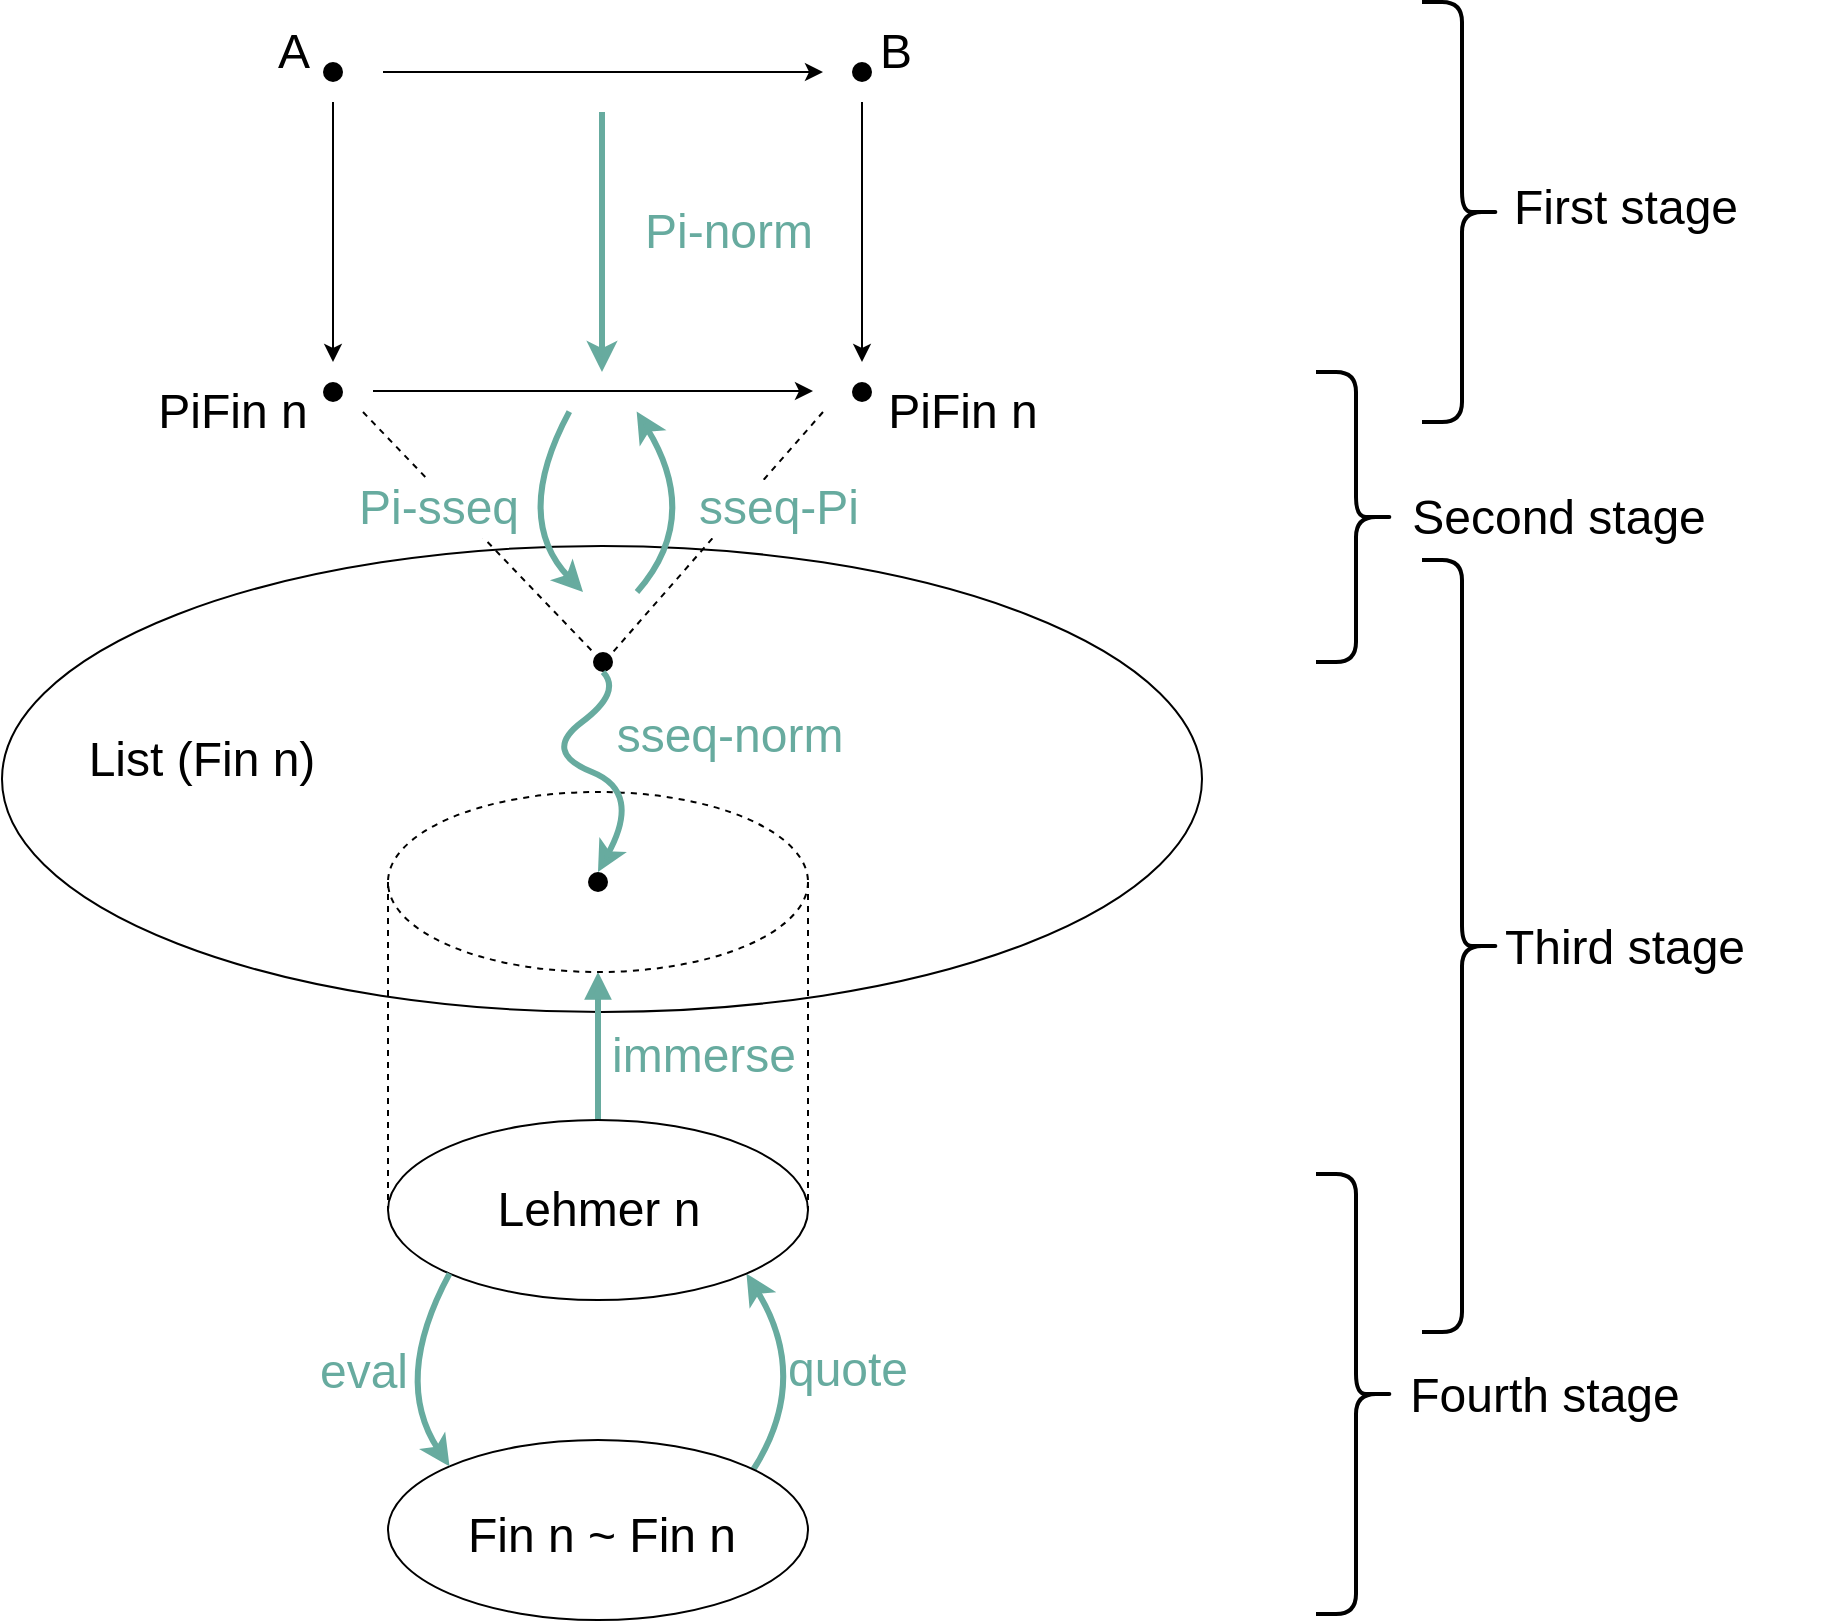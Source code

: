 <mxfile version="12.1.9" type="device" pages="1"><diagram id="sUU7DllmiOJUvv-3NNrd" name="Page-1"><mxGraphModel dx="1908" dy="1032" grid="1" gridSize="10" guides="1" tooltips="1" connect="1" arrows="1" fold="1" page="1" pageScale="1" pageWidth="827" pageHeight="1169" math="0" shadow="0"><root><mxCell id="0"/><mxCell id="1" parent="0"/><mxCell id="GX-49WzdzOc4Dh4YQH5e-21" value="" style="endArrow=classic;html=1;fillColor=#ffffff;fontSize=16;entryX=1;entryY=1;entryDx=0;entryDy=0;exitX=1;exitY=1;exitDx=0;exitDy=0;curved=1;strokeWidth=3;fontColor=#67AB9F;strokeColor=#67AB9F;" edge="1" parent="1" target="GX-49WzdzOc4Dh4YQH5e-2"><mxGeometry width="50" height="50" relative="1" as="geometry"><mxPoint x="504.754" y="760.18" as="sourcePoint"/><mxPoint x="504.754" y="663.82" as="targetPoint"/><Array as="points"><mxPoint x="535" y="714"/></Array></mxGeometry></mxCell><mxCell id="GX-49WzdzOc4Dh4YQH5e-1" value="" style="ellipse;whiteSpace=wrap;html=1;connectable=0;fillOpacity=0;strokeOpacity=100;" vertex="1" parent="1"><mxGeometry x="130" y="297" width="600" height="233" as="geometry"/></mxCell><mxCell id="GX-49WzdzOc4Dh4YQH5e-23" style="edgeStyle=orthogonalEdgeStyle;rounded=1;orthogonalLoop=1;jettySize=auto;html=1;exitX=0.5;exitY=1;exitDx=0;exitDy=0;entryX=0.5;entryY=0;entryDx=0;entryDy=0;startArrow=block;endArrow=none;endFill=0;strokeWidth=3;fillColor=#ffffff;fontSize=16;fontColor=#67AB9F;strokeColor=#67AB9F;" edge="1" parent="1" source="GX-49WzdzOc4Dh4YQH5e-4" target="GX-49WzdzOc4Dh4YQH5e-2"><mxGeometry relative="1" as="geometry"/></mxCell><mxCell id="GX-49WzdzOc4Dh4YQH5e-2" value="" style="ellipse;whiteSpace=wrap;html=1;" vertex="1" parent="1"><mxGeometry x="323" y="584" width="210" height="90" as="geometry"/></mxCell><mxCell id="GX-49WzdzOc4Dh4YQH5e-4" value="" style="ellipse;whiteSpace=wrap;html=1;dashed=1;" vertex="1" parent="1"><mxGeometry x="323" y="420" width="210" height="90" as="geometry"/></mxCell><mxCell id="GX-49WzdzOc4Dh4YQH5e-5" value="" style="endArrow=none;dashed=1;html=1;entryX=0;entryY=0.5;entryDx=0;entryDy=0;exitX=0;exitY=0.5;exitDx=0;exitDy=0;" edge="1" parent="1" source="GX-49WzdzOc4Dh4YQH5e-4" target="GX-49WzdzOc4Dh4YQH5e-2"><mxGeometry width="50" height="50" relative="1" as="geometry"><mxPoint x="155" y="735" as="sourcePoint"/><mxPoint x="205" y="685" as="targetPoint"/></mxGeometry></mxCell><mxCell id="GX-49WzdzOc4Dh4YQH5e-6" value="" style="endArrow=none;dashed=1;html=1;entryX=1;entryY=0.5;entryDx=0;entryDy=0;exitX=1;exitY=0.5;exitDx=0;exitDy=0;" edge="1" parent="1" source="GX-49WzdzOc4Dh4YQH5e-4" target="GX-49WzdzOc4Dh4YQH5e-2"><mxGeometry width="50" height="50" relative="1" as="geometry"><mxPoint x="525" y="480" as="sourcePoint"/><mxPoint x="533" y="620" as="targetPoint"/></mxGeometry></mxCell><mxCell id="GX-49WzdzOc4Dh4YQH5e-8" value="&lt;font style=&quot;font-size: 24px;&quot;&gt;immerse&lt;/font&gt;" style="text;html=1;strokeColor=none;fillColor=none;align=center;verticalAlign=middle;whiteSpace=wrap;rounded=0;perimeterSpacing=0;fontSize=24;fontColor=#67AB9F;" vertex="1" parent="1"><mxGeometry x="445.5" y="540" width="70" height="24" as="geometry"/></mxCell><mxCell id="GX-49WzdzOc4Dh4YQH5e-11" value="Lehmer n" style="text;html=1;strokeColor=none;fillColor=none;align=center;verticalAlign=middle;whiteSpace=wrap;rounded=0;fontSize=24;" vertex="1" parent="1"><mxGeometry x="375.5" y="616.5" width="105" height="25" as="geometry"/></mxCell><mxCell id="GX-49WzdzOc4Dh4YQH5e-12" value="List (Fin n)" style="text;html=1;strokeColor=none;fillColor=none;align=center;verticalAlign=middle;whiteSpace=wrap;rounded=0;fontSize=24;" vertex="1" parent="1"><mxGeometry x="160" y="391.5" width="140" height="25" as="geometry"/></mxCell><mxCell id="GX-49WzdzOc4Dh4YQH5e-14" value="" style="ellipse;whiteSpace=wrap;html=1;" vertex="1" parent="1"><mxGeometry x="323" y="744" width="210" height="90" as="geometry"/></mxCell><mxCell id="GX-49WzdzOc4Dh4YQH5e-15" value="Fin n ~ Fin n" style="text;html=1;strokeColor=none;fillColor=none;align=center;verticalAlign=middle;whiteSpace=wrap;rounded=0;fontSize=24;" vertex="1" parent="1"><mxGeometry x="336" y="779" width="188" height="25" as="geometry"/></mxCell><mxCell id="GX-49WzdzOc4Dh4YQH5e-17" value="" style="endArrow=classic;html=1;fillColor=#ffffff;fontSize=16;entryX=0;entryY=0;entryDx=0;entryDy=0;exitX=0;exitY=1;exitDx=0;exitDy=0;curved=1;strokeWidth=3;fontColor=#67AB9F;strokeColor=#67AB9F;" edge="1" parent="1" source="GX-49WzdzOc4Dh4YQH5e-2" target="GX-49WzdzOc4Dh4YQH5e-14"><mxGeometry width="50" height="50" relative="1" as="geometry"><mxPoint x="145" y="904" as="sourcePoint"/><mxPoint x="195" y="854" as="targetPoint"/><Array as="points"><mxPoint x="325" y="714"/></Array></mxGeometry></mxCell><mxCell id="GX-49WzdzOc4Dh4YQH5e-24" value="&lt;font style=&quot;font-size: 24px;&quot;&gt;quote&lt;br style=&quot;font-size: 24px;&quot;&gt;&lt;/font&gt;" style="text;html=1;strokeColor=none;fillColor=none;align=center;verticalAlign=middle;whiteSpace=wrap;rounded=0;perimeterSpacing=0;fontSize=24;fontColor=#67AB9F;" vertex="1" parent="1"><mxGeometry x="517.5" y="697" width="70" height="24" as="geometry"/></mxCell><mxCell id="GX-49WzdzOc4Dh4YQH5e-25" value="&lt;font style=&quot;font-size: 24px;&quot;&gt;eval&lt;br style=&quot;font-size: 24px;&quot;&gt;&lt;/font&gt;" style="text;html=1;strokeColor=none;fillColor=none;align=center;verticalAlign=middle;whiteSpace=wrap;rounded=0;perimeterSpacing=0;fontSize=24;fontColor=#67AB9F;" vertex="1" parent="1"><mxGeometry x="275.5" y="697.5" width="70" height="24" as="geometry"/></mxCell><mxCell id="GX-49WzdzOc4Dh4YQH5e-53" value="" style="shape=ellipse;fillColor=#000000;strokeColor=none;html=1;fontSize=16;" vertex="1" parent="1"><mxGeometry x="290.5" y="215" width="10" height="10" as="geometry"/></mxCell><mxCell id="GX-49WzdzOc4Dh4YQH5e-54" value="" style="shape=ellipse;fillColor=#000000;strokeColor=none;html=1;fontSize=16;" vertex="1" parent="1"><mxGeometry x="555" y="215" width="10" height="10" as="geometry"/></mxCell><mxCell id="GX-49WzdzOc4Dh4YQH5e-59" value="" style="shape=ellipse;fillColor=#000000;strokeColor=none;html=1;fontSize=16;" vertex="1" parent="1"><mxGeometry x="290.5" y="55" width="10" height="10" as="geometry"/></mxCell><mxCell id="GX-49WzdzOc4Dh4YQH5e-60" value="" style="shape=ellipse;fillColor=#000000;strokeColor=none;html=1;fontSize=16;" vertex="1" parent="1"><mxGeometry x="555" y="55" width="10" height="10" as="geometry"/></mxCell><mxCell id="GX-49WzdzOc4Dh4YQH5e-63" value="" style="endArrow=classic;html=1;strokeWidth=1;fillColor=#ffffff;fontSize=16;" edge="1" parent="1"><mxGeometry width="50" height="50" relative="1" as="geometry"><mxPoint x="295.5" y="75" as="sourcePoint"/><mxPoint x="295.5" y="205" as="targetPoint"/><Array as="points"><mxPoint x="295.5" y="135"/></Array></mxGeometry></mxCell><mxCell id="GX-49WzdzOc4Dh4YQH5e-64" value="" style="endArrow=classic;html=1;strokeWidth=1;fillColor=#ffffff;fontSize=16;" edge="1" parent="1"><mxGeometry width="50" height="50" relative="1" as="geometry"><mxPoint x="560" y="75" as="sourcePoint"/><mxPoint x="560" y="205" as="targetPoint"/></mxGeometry></mxCell><mxCell id="GX-49WzdzOc4Dh4YQH5e-72" value="" style="endArrow=classic;html=1;strokeWidth=1;fillColor=#ffffff;fontSize=16;" edge="1" parent="1"><mxGeometry width="50" height="50" relative="1" as="geometry"><mxPoint x="320.5" y="60" as="sourcePoint"/><mxPoint x="540.5" y="60" as="targetPoint"/></mxGeometry></mxCell><mxCell id="GX-49WzdzOc4Dh4YQH5e-73" value="B" style="text;html=1;strokeColor=none;fillColor=none;align=center;verticalAlign=middle;whiteSpace=wrap;rounded=0;fontSize=24;" vertex="1" parent="1"><mxGeometry x="557" y="40" width="40" height="20" as="geometry"/></mxCell><mxCell id="GX-49WzdzOc4Dh4YQH5e-74" value="A" style="text;html=1;strokeColor=none;fillColor=none;align=center;verticalAlign=middle;whiteSpace=wrap;rounded=0;fontSize=24;" vertex="1" parent="1"><mxGeometry x="255.5" y="40" width="40" height="20" as="geometry"/></mxCell><mxCell id="GX-49WzdzOc4Dh4YQH5e-78" value="" style="shape=ellipse;fillColor=#000000;strokeColor=none;html=1;fontSize=16;" vertex="1" parent="1"><mxGeometry x="425.5" y="350" width="10" height="10" as="geometry"/></mxCell><mxCell id="GX-49WzdzOc4Dh4YQH5e-80" value="" style="endArrow=none;dashed=1;html=1;strokeWidth=1;fillColor=#ffffff;fontSize=16;entryX=0;entryY=0;entryDx=0;entryDy=0;" edge="1" parent="1" target="GX-49WzdzOc4Dh4YQH5e-78"><mxGeometry width="50" height="50" relative="1" as="geometry"><mxPoint x="310.5" y="230" as="sourcePoint"/><mxPoint x="180.5" y="870" as="targetPoint"/></mxGeometry></mxCell><mxCell id="GX-49WzdzOc4Dh4YQH5e-81" value="" style="endArrow=none;dashed=1;html=1;strokeWidth=1;fillColor=#ffffff;fontSize=16;entryX=1;entryY=0;entryDx=0;entryDy=0;" edge="1" parent="1" target="GX-49WzdzOc4Dh4YQH5e-78"><mxGeometry width="50" height="50" relative="1" as="geometry"><mxPoint x="540.5" y="230" as="sourcePoint"/><mxPoint x="552.5" y="370" as="targetPoint"/></mxGeometry></mxCell><mxCell id="GX-49WzdzOc4Dh4YQH5e-88" value="Pi-norm" style="text;html=1;strokeColor=none;fillColor=none;align=center;verticalAlign=middle;whiteSpace=wrap;rounded=0;fontSize=24;fontColor=#67AB9F;" vertex="1" parent="1"><mxGeometry x="360.5" y="130" width="265" height="20" as="geometry"/></mxCell><mxCell id="GX-49WzdzOc4Dh4YQH5e-93" value="" style="endArrow=classic;html=1;strokeWidth=1;fillColor=#ffffff;fontSize=16;" edge="1" parent="1"><mxGeometry width="50" height="50" relative="1" as="geometry"><mxPoint x="315.5" y="219.5" as="sourcePoint"/><mxPoint x="535.5" y="219.5" as="targetPoint"/></mxGeometry></mxCell><mxCell id="GX-49WzdzOc4Dh4YQH5e-102" value="" style="endArrow=classic;html=1;fillColor=#ffffff;fontSize=16;entryX=1;entryY=1;entryDx=0;entryDy=0;curved=1;strokeWidth=3;fontColor=#67AB9F;strokeColor=#67AB9F;" edge="1" parent="1"><mxGeometry width="50" height="50" relative="1" as="geometry"><mxPoint x="447.5" y="320" as="sourcePoint"/><mxPoint x="447.328" y="229.785" as="targetPoint"/><Array as="points"><mxPoint x="480" y="283"/></Array></mxGeometry></mxCell><mxCell id="GX-49WzdzOc4Dh4YQH5e-103" value="" style="endArrow=classic;html=1;fillColor=#ffffff;fontSize=16;exitX=0;exitY=1;exitDx=0;exitDy=0;curved=1;strokeWidth=3;fontColor=#67AB9F;strokeColor=#67AB9F;" edge="1" parent="1"><mxGeometry width="50" height="50" relative="1" as="geometry"><mxPoint x="413.672" y="229.785" as="sourcePoint"/><mxPoint x="420.5" y="320" as="targetPoint"/><Array as="points"><mxPoint x="385" y="283"/></Array></mxGeometry></mxCell><mxCell id="GX-49WzdzOc4Dh4YQH5e-105" value="&lt;font style=&quot;font-size: 24px&quot;&gt;Pi-sseq&lt;br style=&quot;font-size: 24px&quot;&gt;&lt;/font&gt;" style="text;html=1;strokeColor=none;fillColor=none;align=center;verticalAlign=middle;whiteSpace=wrap;rounded=0;perimeterSpacing=0;fontSize=24;labelBackgroundColor=#ffffff;fontColor=#67AB9F;" vertex="1" parent="1"><mxGeometry x="300.5" y="266" width="95" height="24" as="geometry"/></mxCell><mxCell id="GX-49WzdzOc4Dh4YQH5e-106" value="&lt;font style=&quot;font-size: 24px&quot;&gt;sseq-Pi&lt;br style=&quot;font-size: 24px&quot;&gt;&lt;/font&gt;" style="text;html=1;strokeColor=none;fillColor=none;align=center;verticalAlign=middle;whiteSpace=wrap;rounded=0;perimeterSpacing=0;fontSize=24;labelBackgroundColor=#ffffff;fontColor=#67AB9F;" vertex="1" parent="1"><mxGeometry x="470.5" y="266" width="95" height="24" as="geometry"/></mxCell><mxCell id="GX-49WzdzOc4Dh4YQH5e-109" value="PiFin n" style="text;html=1;strokeColor=none;fillColor=none;align=center;verticalAlign=middle;whiteSpace=wrap;rounded=0;fontSize=24;" vertex="1" parent="1"><mxGeometry x="565" y="220" width="91" height="20" as="geometry"/></mxCell><mxCell id="GX-49WzdzOc4Dh4YQH5e-112" value="PiFin n" style="text;html=1;strokeColor=none;fillColor=none;align=center;verticalAlign=middle;whiteSpace=wrap;rounded=0;fontSize=24;" vertex="1" parent="1"><mxGeometry x="199.5" y="220" width="91" height="20" as="geometry"/></mxCell><mxCell id="GX-49WzdzOc4Dh4YQH5e-113" value="" style="shape=ellipse;fillColor=#000000;strokeColor=none;html=1;fontSize=16;" vertex="1" parent="1"><mxGeometry x="423" y="460" width="10" height="10" as="geometry"/></mxCell><mxCell id="GX-49WzdzOc4Dh4YQH5e-115" value="" style="endArrow=classic;html=1;strokeColor=#67AB9F;strokeWidth=3;fillColor=#ffffff;fontSize=24;curved=1;entryX=0.5;entryY=0;entryDx=0;entryDy=0;exitX=0.5;exitY=1;exitDx=0;exitDy=0;fontColor=#67AB9F;" edge="1" parent="1" source="GX-49WzdzOc4Dh4YQH5e-78" target="GX-49WzdzOc4Dh4YQH5e-113"><mxGeometry width="50" height="50" relative="1" as="geometry"><mxPoint x="510" y="350" as="sourcePoint"/><mxPoint x="180" y="850" as="targetPoint"/><Array as="points"><mxPoint x="440" y="370"/><mxPoint x="400" y="400"/><mxPoint x="450" y="420"/></Array></mxGeometry></mxCell><mxCell id="GX-49WzdzOc4Dh4YQH5e-116" value="&lt;font style=&quot;font-size: 24px&quot;&gt;sseq-norm&lt;br style=&quot;font-size: 24px&quot;&gt;&lt;/font&gt;" style="text;html=1;strokeColor=none;fillColor=none;align=center;verticalAlign=middle;whiteSpace=wrap;rounded=0;perimeterSpacing=0;fontSize=24;labelBackgroundColor=#ffffff;fontColor=#67AB9F;" vertex="1" parent="1"><mxGeometry x="430" y="380" width="128" height="24" as="geometry"/></mxCell><mxCell id="GX-49WzdzOc4Dh4YQH5e-120" value="" style="shape=curlyBracket;whiteSpace=wrap;html=1;rounded=1;labelBackgroundColor=#ffffff;strokeColor=#000000;strokeWidth=2;fillColor=#000000;fontSize=24;direction=west;" vertex="1" parent="1"><mxGeometry x="840" y="25" width="40" height="210" as="geometry"/></mxCell><mxCell id="GX-49WzdzOc4Dh4YQH5e-121" value="" style="shape=curlyBracket;whiteSpace=wrap;html=1;rounded=1;labelBackgroundColor=#ffffff;strokeColor=#000000;strokeWidth=2;fillColor=#000000;fontSize=24;direction=west;" vertex="1" parent="1"><mxGeometry x="787" y="210" width="40" height="145" as="geometry"/></mxCell><mxCell id="GX-49WzdzOc4Dh4YQH5e-122" value="" style="shape=curlyBracket;whiteSpace=wrap;html=1;rounded=1;labelBackgroundColor=#ffffff;strokeColor=#000000;strokeWidth=2;fillColor=#000000;fontSize=24;direction=west;" vertex="1" parent="1"><mxGeometry x="840" y="304" width="40" height="386" as="geometry"/></mxCell><mxCell id="GX-49WzdzOc4Dh4YQH5e-124" value="" style="shape=curlyBracket;whiteSpace=wrap;html=1;rounded=1;labelBackgroundColor=#ffffff;strokeColor=#000000;strokeWidth=2;fillColor=#000000;fontSize=24;direction=west;" vertex="1" parent="1"><mxGeometry x="787" y="611" width="40" height="220" as="geometry"/></mxCell><mxCell id="GX-49WzdzOc4Dh4YQH5e-125" value="First stage&lt;span style=&quot;font-family: &amp;#34;helvetica&amp;#34; , &amp;#34;arial&amp;#34; , sans-serif ; font-size: 0px ; white-space: nowrap&quot;&gt;%3CmxGraphModel%3E%3Croot%3E%3CmxCell%20id%3D%220%22%2F%3E%3CmxCell%20id%3D%221%22%20parent%3D%220%22%2F%3E%3CmxCell%20id%3D%222%22%20value%3D%22List%20(Fin%20n)%22%20style%3D%22text%3Bhtml%3D1%3BstrokeColor%3Dnone%3BfillColor%3Dnone%3Balign%3Dcenter%3BverticalAlign%3Dmiddle%3BwhiteSpace%3Dwrap%3Brounded%3D0%3BfontSize%3D24%3B%22%20vertex%3D%221%22%20parent%3D%221%22%3E%3CmxGeometry%20x%3D%22160%22%20y%3D%22391.5%22%20width%3D%22140%22%20height%3D%2225%22%20as%3D%22geometry%22%2F%3E%3C%2FmxCell%3E%3C%2Froot%3E%3C%2FmxGraphModel%3E&lt;/span&gt;" style="text;html=1;strokeColor=none;fillColor=none;align=center;verticalAlign=middle;whiteSpace=wrap;rounded=0;fontSize=24;" vertex="1" parent="1"><mxGeometry x="871.5" y="115" width="140" height="25" as="geometry"/></mxCell><mxCell id="GX-49WzdzOc4Dh4YQH5e-126" value="Second stage" style="text;html=1;strokeColor=none;fillColor=none;align=center;verticalAlign=middle;whiteSpace=wrap;rounded=0;fontSize=24;" vertex="1" parent="1"><mxGeometry x="807" y="270" width="203" height="25" as="geometry"/></mxCell><mxCell id="GX-49WzdzOc4Dh4YQH5e-127" value="Third stage" style="text;html=1;strokeColor=none;fillColor=none;align=center;verticalAlign=middle;whiteSpace=wrap;rounded=0;fontSize=24;" vertex="1" parent="1"><mxGeometry x="840" y="485.5" width="203" height="25" as="geometry"/></mxCell><mxCell id="GX-49WzdzOc4Dh4YQH5e-129" style="edgeStyle=elbowEdgeStyle;curved=1;comic=0;jumpStyle=none;orthogonalLoop=1;jettySize=auto;html=1;exitX=0.75;exitY=1;exitDx=0;exitDy=0;startArrow=none;startFill=0;endArrow=classic;endFill=1;strokeColor=#000000;strokeWidth=2;fillColor=#ffffff;fontSize=24;" edge="1" parent="1" source="GX-49WzdzOc4Dh4YQH5e-126" target="GX-49WzdzOc4Dh4YQH5e-126"><mxGeometry relative="1" as="geometry"/></mxCell><mxCell id="GX-49WzdzOc4Dh4YQH5e-131" value="Fourth stage" style="text;html=1;strokeColor=none;fillColor=none;align=center;verticalAlign=middle;whiteSpace=wrap;rounded=0;fontSize=24;" vertex="1" parent="1"><mxGeometry x="800" y="709" width="203" height="25" as="geometry"/></mxCell><mxCell id="GX-49WzdzOc4Dh4YQH5e-132" value="" style="endArrow=classic;html=1;strokeColor=#67AB9F;strokeWidth=3;fillColor=#ffffff;fontSize=24;fontColor=#67AB9F;" edge="1" parent="1"><mxGeometry width="50" height="50" relative="1" as="geometry"><mxPoint x="430" y="80" as="sourcePoint"/><mxPoint x="430" y="210" as="targetPoint"/></mxGeometry></mxCell></root></mxGraphModel></diagram></mxfile>